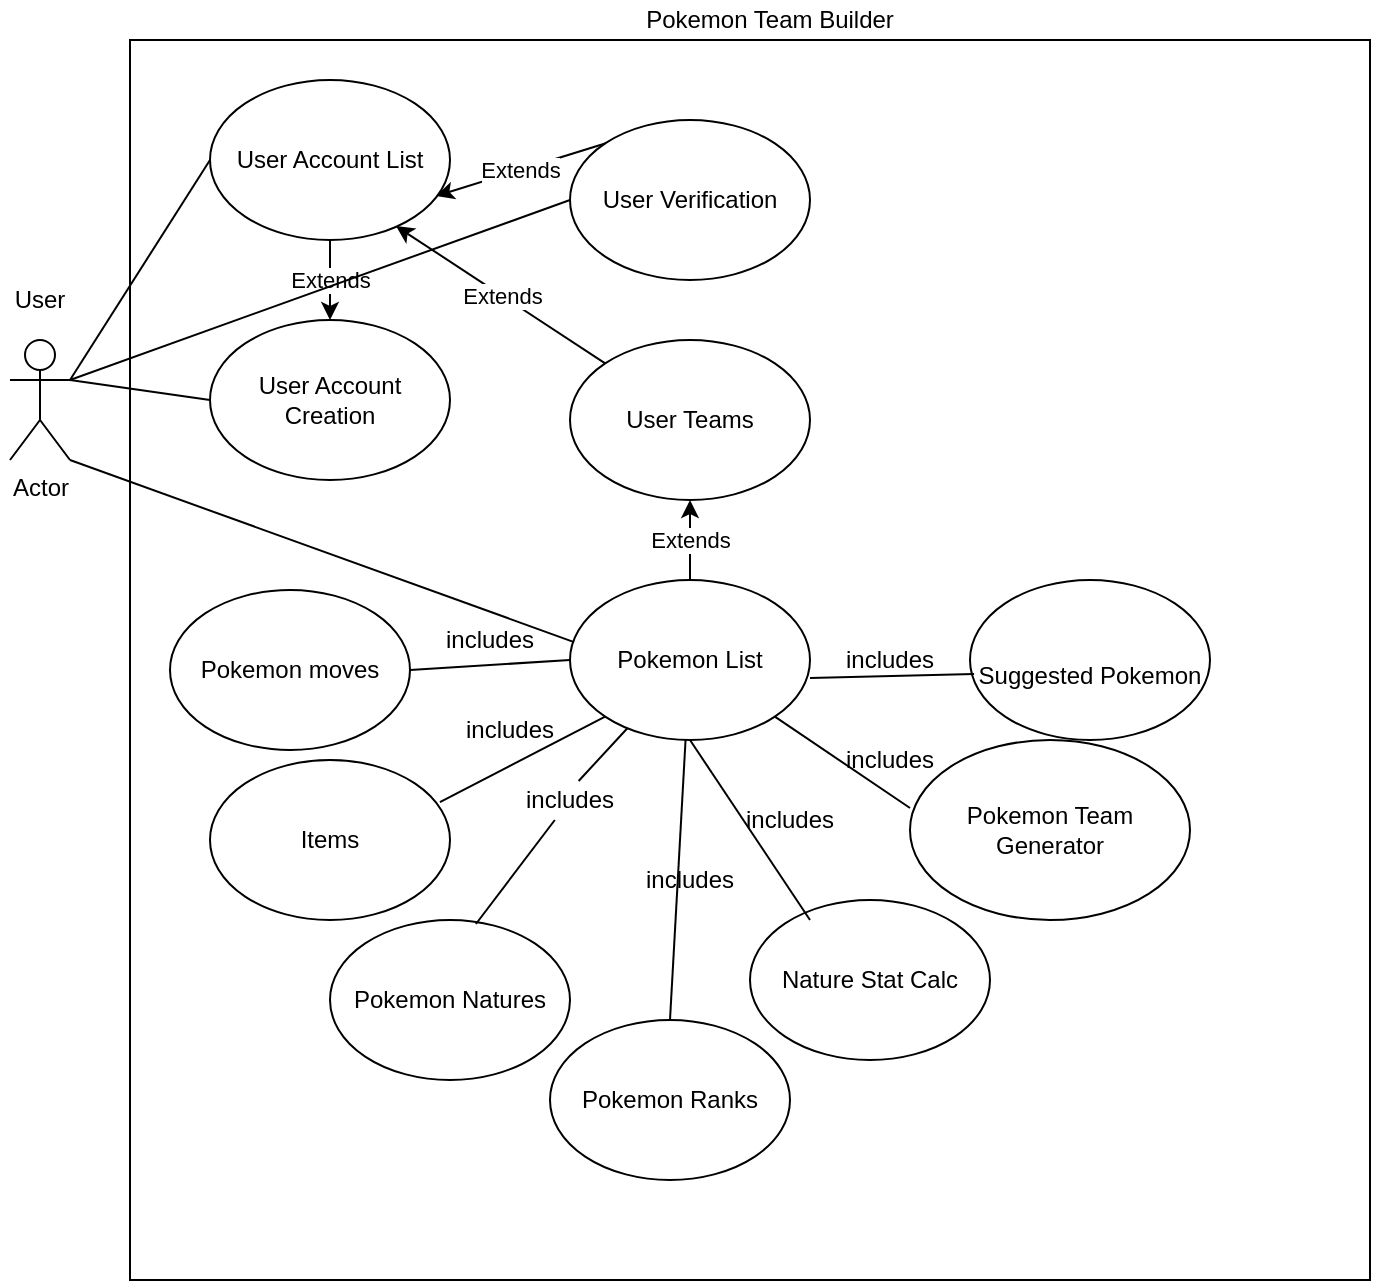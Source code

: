 <mxfile version="14.6.1" type="device"><diagram id="Urw4PhhcYyxw_Bk1IGs5" name="Page-1"><mxGraphModel dx="1360" dy="834" grid="1" gridSize="10" guides="1" tooltips="1" connect="1" arrows="1" fold="1" page="1" pageScale="1" pageWidth="850" pageHeight="1100" math="0" shadow="0"><root><mxCell id="0"/><mxCell id="1" parent="0"/><mxCell id="TwDb4qXqw_aknlKPSiPZ-1" value="Actor" style="shape=umlActor;verticalLabelPosition=bottom;verticalAlign=top;html=1;outlineConnect=0;" vertex="1" parent="1"><mxGeometry x="70" y="280" width="30" height="60" as="geometry"/></mxCell><mxCell id="TwDb4qXqw_aknlKPSiPZ-2" value="User" style="text;html=1;strokeColor=none;fillColor=none;align=center;verticalAlign=middle;whiteSpace=wrap;rounded=0;" vertex="1" parent="1"><mxGeometry x="65" y="250" width="40" height="20" as="geometry"/></mxCell><mxCell id="TwDb4qXqw_aknlKPSiPZ-3" value="" style="whiteSpace=wrap;html=1;aspect=fixed;" vertex="1" parent="1"><mxGeometry x="130" y="130" width="620" height="620" as="geometry"/></mxCell><mxCell id="TwDb4qXqw_aknlKPSiPZ-4" value="Pokemon Team Builder" style="text;html=1;strokeColor=none;fillColor=none;align=center;verticalAlign=middle;whiteSpace=wrap;rounded=0;" vertex="1" parent="1"><mxGeometry x="370" y="110" width="160" height="20" as="geometry"/></mxCell><mxCell id="TwDb4qXqw_aknlKPSiPZ-6" value="User Account Creation" style="ellipse;whiteSpace=wrap;html=1;" vertex="1" parent="1"><mxGeometry x="170" y="270" width="120" height="80" as="geometry"/></mxCell><mxCell id="TwDb4qXqw_aknlKPSiPZ-7" value="User Verification" style="ellipse;whiteSpace=wrap;html=1;" vertex="1" parent="1"><mxGeometry x="350" y="170" width="120" height="80" as="geometry"/></mxCell><mxCell id="TwDb4qXqw_aknlKPSiPZ-8" value="User Account List" style="ellipse;whiteSpace=wrap;html=1;" vertex="1" parent="1"><mxGeometry x="170" y="150" width="120" height="80" as="geometry"/></mxCell><mxCell id="TwDb4qXqw_aknlKPSiPZ-9" value="Pokemon List" style="ellipse;whiteSpace=wrap;html=1;" vertex="1" parent="1"><mxGeometry x="350" y="400" width="120" height="80" as="geometry"/></mxCell><mxCell id="TwDb4qXqw_aknlKPSiPZ-10" value="User Teams" style="ellipse;whiteSpace=wrap;html=1;" vertex="1" parent="1"><mxGeometry x="350" y="280" width="120" height="80" as="geometry"/></mxCell><mxCell id="TwDb4qXqw_aknlKPSiPZ-11" value="Pokemon Natures" style="ellipse;whiteSpace=wrap;html=1;" vertex="1" parent="1"><mxGeometry x="230" y="570" width="120" height="80" as="geometry"/></mxCell><mxCell id="TwDb4qXqw_aknlKPSiPZ-12" value="Nature Stat Calc" style="ellipse;whiteSpace=wrap;html=1;" vertex="1" parent="1"><mxGeometry x="440" y="560" width="120" height="80" as="geometry"/></mxCell><mxCell id="TwDb4qXqw_aknlKPSiPZ-14" value="Pokemon moves" style="ellipse;whiteSpace=wrap;html=1;" vertex="1" parent="1"><mxGeometry x="150" y="405" width="120" height="80" as="geometry"/></mxCell><mxCell id="TwDb4qXqw_aknlKPSiPZ-15" value="Pokemon Ranks" style="ellipse;whiteSpace=wrap;html=1;" vertex="1" parent="1"><mxGeometry x="340" y="620" width="120" height="80" as="geometry"/></mxCell><mxCell id="TwDb4qXqw_aknlKPSiPZ-17" value="Items" style="ellipse;whiteSpace=wrap;html=1;" vertex="1" parent="1"><mxGeometry x="170" y="490" width="120" height="80" as="geometry"/></mxCell><mxCell id="TwDb4qXqw_aknlKPSiPZ-19" value="" style="endArrow=none;html=1;exitX=1;exitY=0.333;exitDx=0;exitDy=0;exitPerimeter=0;entryX=0;entryY=0.5;entryDx=0;entryDy=0;" edge="1" parent="1" source="TwDb4qXqw_aknlKPSiPZ-1" target="TwDb4qXqw_aknlKPSiPZ-6"><mxGeometry width="50" height="50" relative="1" as="geometry"><mxPoint x="330" y="440" as="sourcePoint"/><mxPoint x="380" y="390" as="targetPoint"/><Array as="points"/></mxGeometry></mxCell><mxCell id="TwDb4qXqw_aknlKPSiPZ-20" value="" style="endArrow=none;html=1;entryX=0;entryY=0.5;entryDx=0;entryDy=0;" edge="1" parent="1" target="TwDb4qXqw_aknlKPSiPZ-8"><mxGeometry width="50" height="50" relative="1" as="geometry"><mxPoint x="100" y="300" as="sourcePoint"/><mxPoint x="170" y="235" as="targetPoint"/></mxGeometry></mxCell><mxCell id="TwDb4qXqw_aknlKPSiPZ-31" value="" style="endArrow=classic;html=1;exitX=0.5;exitY=1;exitDx=0;exitDy=0;" edge="1" parent="1" source="TwDb4qXqw_aknlKPSiPZ-8" target="TwDb4qXqw_aknlKPSiPZ-6"><mxGeometry relative="1" as="geometry"><mxPoint x="240" y="249" as="sourcePoint"/><mxPoint x="340" y="249" as="targetPoint"/></mxGeometry></mxCell><mxCell id="TwDb4qXqw_aknlKPSiPZ-32" value="Extends" style="edgeLabel;resizable=0;html=1;align=center;verticalAlign=middle;" connectable="0" vertex="1" parent="TwDb4qXqw_aknlKPSiPZ-31"><mxGeometry relative="1" as="geometry"/></mxCell><mxCell id="TwDb4qXqw_aknlKPSiPZ-33" value="" style="endArrow=none;html=1;exitX=1;exitY=0.333;exitDx=0;exitDy=0;exitPerimeter=0;entryX=0;entryY=0.5;entryDx=0;entryDy=0;" edge="1" parent="1" source="TwDb4qXqw_aknlKPSiPZ-1" target="TwDb4qXqw_aknlKPSiPZ-7"><mxGeometry width="50" height="50" relative="1" as="geometry"><mxPoint x="150" y="280" as="sourcePoint"/><mxPoint x="200" y="230" as="targetPoint"/></mxGeometry></mxCell><mxCell id="TwDb4qXqw_aknlKPSiPZ-35" value="" style="endArrow=classic;html=1;exitX=0;exitY=0;exitDx=0;exitDy=0;entryX=0.942;entryY=0.725;entryDx=0;entryDy=0;entryPerimeter=0;" edge="1" parent="1" source="TwDb4qXqw_aknlKPSiPZ-7" target="TwDb4qXqw_aknlKPSiPZ-8"><mxGeometry relative="1" as="geometry"><mxPoint x="350" y="190" as="sourcePoint"/><mxPoint x="350" y="230" as="targetPoint"/></mxGeometry></mxCell><mxCell id="TwDb4qXqw_aknlKPSiPZ-36" value="Extends" style="edgeLabel;resizable=0;html=1;align=center;verticalAlign=middle;" connectable="0" vertex="1" parent="TwDb4qXqw_aknlKPSiPZ-35"><mxGeometry relative="1" as="geometry"/></mxCell><mxCell id="TwDb4qXqw_aknlKPSiPZ-38" value="" style="endArrow=classic;html=1;exitX=0;exitY=0;exitDx=0;exitDy=0;entryX=0.775;entryY=0.913;entryDx=0;entryDy=0;entryPerimeter=0;" edge="1" parent="1" source="TwDb4qXqw_aknlKPSiPZ-10" target="TwDb4qXqw_aknlKPSiPZ-8"><mxGeometry relative="1" as="geometry"><mxPoint x="250" y="250" as="sourcePoint"/><mxPoint x="250" y="290" as="targetPoint"/></mxGeometry></mxCell><mxCell id="TwDb4qXqw_aknlKPSiPZ-39" value="Extends" style="edgeLabel;resizable=0;html=1;align=center;verticalAlign=middle;" connectable="0" vertex="1" parent="TwDb4qXqw_aknlKPSiPZ-38"><mxGeometry relative="1" as="geometry"/></mxCell><mxCell id="TwDb4qXqw_aknlKPSiPZ-41" value="" style="endArrow=classic;html=1;exitX=0.5;exitY=0;exitDx=0;exitDy=0;entryX=0.5;entryY=1;entryDx=0;entryDy=0;" edge="1" parent="1" source="TwDb4qXqw_aknlKPSiPZ-9" target="TwDb4qXqw_aknlKPSiPZ-10"><mxGeometry relative="1" as="geometry"><mxPoint x="340" y="370" as="sourcePoint"/><mxPoint x="340" y="410" as="targetPoint"/></mxGeometry></mxCell><mxCell id="TwDb4qXqw_aknlKPSiPZ-42" value="Extends" style="edgeLabel;resizable=0;html=1;align=center;verticalAlign=middle;" connectable="0" vertex="1" parent="TwDb4qXqw_aknlKPSiPZ-41"><mxGeometry relative="1" as="geometry"/></mxCell><mxCell id="TwDb4qXqw_aknlKPSiPZ-43" value="" style="endArrow=none;html=1;exitX=1;exitY=1;exitDx=0;exitDy=0;exitPerimeter=0;entryX=0.017;entryY=0.388;entryDx=0;entryDy=0;entryPerimeter=0;" edge="1" parent="1" source="TwDb4qXqw_aknlKPSiPZ-1" target="TwDb4qXqw_aknlKPSiPZ-9"><mxGeometry width="50" height="50" relative="1" as="geometry"><mxPoint x="330" y="440" as="sourcePoint"/><mxPoint x="380" y="390" as="targetPoint"/></mxGeometry></mxCell><mxCell id="TwDb4qXqw_aknlKPSiPZ-46" value="Pokemon Team Generator" style="ellipse;whiteSpace=wrap;html=1;" vertex="1" parent="1"><mxGeometry x="520" y="480" width="140" height="90" as="geometry"/></mxCell><mxCell id="TwDb4qXqw_aknlKPSiPZ-47" value="&lt;br&gt;Suggested Pokemon" style="ellipse;whiteSpace=wrap;html=1;" vertex="1" parent="1"><mxGeometry x="550" y="400" width="120" height="80" as="geometry"/></mxCell><mxCell id="TwDb4qXqw_aknlKPSiPZ-48" value="" style="endArrow=none;html=1;exitX=0.5;exitY=0;exitDx=0;exitDy=0;" edge="1" parent="1" source="TwDb4qXqw_aknlKPSiPZ-15" target="TwDb4qXqw_aknlKPSiPZ-9"><mxGeometry width="50" height="50" relative="1" as="geometry"><mxPoint x="330" y="420" as="sourcePoint"/><mxPoint x="380" y="370" as="targetPoint"/></mxGeometry></mxCell><mxCell id="TwDb4qXqw_aknlKPSiPZ-49" value="" style="endArrow=none;html=1;exitX=0.608;exitY=0.025;exitDx=0;exitDy=0;exitPerimeter=0;startArrow=none;" edge="1" parent="1" source="TwDb4qXqw_aknlKPSiPZ-59" target="TwDb4qXqw_aknlKPSiPZ-9"><mxGeometry width="50" height="50" relative="1" as="geometry"><mxPoint x="330" y="420" as="sourcePoint"/><mxPoint x="380" y="370" as="targetPoint"/></mxGeometry></mxCell><mxCell id="TwDb4qXqw_aknlKPSiPZ-50" value="" style="endArrow=none;html=1;entryX=0.5;entryY=1;entryDx=0;entryDy=0;exitX=0.25;exitY=0.125;exitDx=0;exitDy=0;exitPerimeter=0;" edge="1" parent="1" source="TwDb4qXqw_aknlKPSiPZ-12" target="TwDb4qXqw_aknlKPSiPZ-9"><mxGeometry width="50" height="50" relative="1" as="geometry"><mxPoint x="330" y="420" as="sourcePoint"/><mxPoint x="380" y="370" as="targetPoint"/></mxGeometry></mxCell><mxCell id="TwDb4qXqw_aknlKPSiPZ-51" value="" style="endArrow=none;html=1;entryX=0;entryY=0.378;entryDx=0;entryDy=0;entryPerimeter=0;exitX=1;exitY=1;exitDx=0;exitDy=0;" edge="1" parent="1" source="TwDb4qXqw_aknlKPSiPZ-9" target="TwDb4qXqw_aknlKPSiPZ-46"><mxGeometry width="50" height="50" relative="1" as="geometry"><mxPoint x="330" y="420" as="sourcePoint"/><mxPoint x="380" y="370" as="targetPoint"/></mxGeometry></mxCell><mxCell id="TwDb4qXqw_aknlKPSiPZ-52" value="" style="endArrow=none;html=1;exitX=0.017;exitY=0.588;exitDx=0;exitDy=0;exitPerimeter=0;entryX=1;entryY=0.613;entryDx=0;entryDy=0;entryPerimeter=0;" edge="1" parent="1" source="TwDb4qXqw_aknlKPSiPZ-47" target="TwDb4qXqw_aknlKPSiPZ-9"><mxGeometry width="50" height="50" relative="1" as="geometry"><mxPoint x="330" y="420" as="sourcePoint"/><mxPoint x="380" y="370" as="targetPoint"/></mxGeometry></mxCell><mxCell id="TwDb4qXqw_aknlKPSiPZ-53" value="" style="endArrow=none;html=1;exitX=1;exitY=0.5;exitDx=0;exitDy=0;entryX=0;entryY=0.5;entryDx=0;entryDy=0;" edge="1" parent="1" source="TwDb4qXqw_aknlKPSiPZ-14" target="TwDb4qXqw_aknlKPSiPZ-9"><mxGeometry width="50" height="50" relative="1" as="geometry"><mxPoint x="330" y="420" as="sourcePoint"/><mxPoint x="380" y="370" as="targetPoint"/></mxGeometry></mxCell><mxCell id="TwDb4qXqw_aknlKPSiPZ-54" value="" style="endArrow=none;html=1;exitX=0.958;exitY=0.263;exitDx=0;exitDy=0;exitPerimeter=0;entryX=0;entryY=1;entryDx=0;entryDy=0;" edge="1" parent="1" source="TwDb4qXqw_aknlKPSiPZ-17" target="TwDb4qXqw_aknlKPSiPZ-9"><mxGeometry width="50" height="50" relative="1" as="geometry"><mxPoint x="300" y="510" as="sourcePoint"/><mxPoint x="350" y="460" as="targetPoint"/><Array as="points"/></mxGeometry></mxCell><mxCell id="TwDb4qXqw_aknlKPSiPZ-56" value="includes" style="text;html=1;strokeColor=none;fillColor=none;align=center;verticalAlign=middle;whiteSpace=wrap;rounded=0;" vertex="1" parent="1"><mxGeometry x="300" y="465" width="40" height="20" as="geometry"/></mxCell><mxCell id="TwDb4qXqw_aknlKPSiPZ-57" value="includes" style="text;html=1;strokeColor=none;fillColor=none;align=center;verticalAlign=middle;whiteSpace=wrap;rounded=0;" vertex="1" parent="1"><mxGeometry x="290" y="420" width="40" height="20" as="geometry"/></mxCell><mxCell id="TwDb4qXqw_aknlKPSiPZ-60" value="includes" style="text;html=1;strokeColor=none;fillColor=none;align=center;verticalAlign=middle;whiteSpace=wrap;rounded=0;" vertex="1" parent="1"><mxGeometry x="390" y="540" width="40" height="20" as="geometry"/></mxCell><mxCell id="TwDb4qXqw_aknlKPSiPZ-61" value="includes" style="text;html=1;strokeColor=none;fillColor=none;align=center;verticalAlign=middle;whiteSpace=wrap;rounded=0;" vertex="1" parent="1"><mxGeometry x="440" y="510" width="40" height="20" as="geometry"/></mxCell><mxCell id="TwDb4qXqw_aknlKPSiPZ-62" value="includes" style="text;html=1;strokeColor=none;fillColor=none;align=center;verticalAlign=middle;whiteSpace=wrap;rounded=0;" vertex="1" parent="1"><mxGeometry x="490" y="480" width="40" height="20" as="geometry"/></mxCell><mxCell id="TwDb4qXqw_aknlKPSiPZ-63" value="includes" style="text;html=1;strokeColor=none;fillColor=none;align=center;verticalAlign=middle;whiteSpace=wrap;rounded=0;" vertex="1" parent="1"><mxGeometry x="490" y="430" width="40" height="20" as="geometry"/></mxCell><mxCell id="TwDb4qXqw_aknlKPSiPZ-59" value="includes" style="text;html=1;strokeColor=none;fillColor=none;align=center;verticalAlign=middle;whiteSpace=wrap;rounded=0;" vertex="1" parent="1"><mxGeometry x="330" y="500" width="40" height="20" as="geometry"/></mxCell><mxCell id="TwDb4qXqw_aknlKPSiPZ-70" value="" style="endArrow=none;html=1;exitX=0.608;exitY=0.025;exitDx=0;exitDy=0;exitPerimeter=0;" edge="1" parent="1" source="TwDb4qXqw_aknlKPSiPZ-11" target="TwDb4qXqw_aknlKPSiPZ-59"><mxGeometry width="50" height="50" relative="1" as="geometry"><mxPoint x="302.96" y="572" as="sourcePoint"/><mxPoint x="381.475" y="475.19" as="targetPoint"/></mxGeometry></mxCell></root></mxGraphModel></diagram></mxfile>